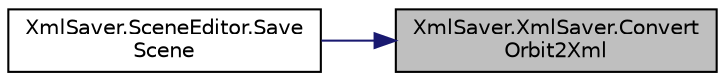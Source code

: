 digraph "XmlSaver.XmlSaver.ConvertOrbit2Xml"
{
 // INTERACTIVE_SVG=YES
 // LATEX_PDF_SIZE
  edge [fontname="Helvetica",fontsize="10",labelfontname="Helvetica",labelfontsize="10"];
  node [fontname="Helvetica",fontsize="10",shape=record];
  rankdir="RL";
  Node1 [label="XmlSaver.XmlSaver.Convert\lOrbit2Xml",height=0.2,width=0.4,color="black", fillcolor="grey75", style="filled", fontcolor="black",tooltip="将星体群转为XML文档"];
  Node1 -> Node2 [dir="back",color="midnightblue",fontsize="10",style="solid",fontname="Helvetica"];
  Node2 [label="XmlSaver.SceneEditor.Save\lScene",height=0.2,width=0.4,color="black", fillcolor="white", style="filled",URL="$class_xml_saver_1_1_scene_editor.html#ac15ac74acf20b83d0e42666e8b9f27a9",tooltip="保存场景"];
}
